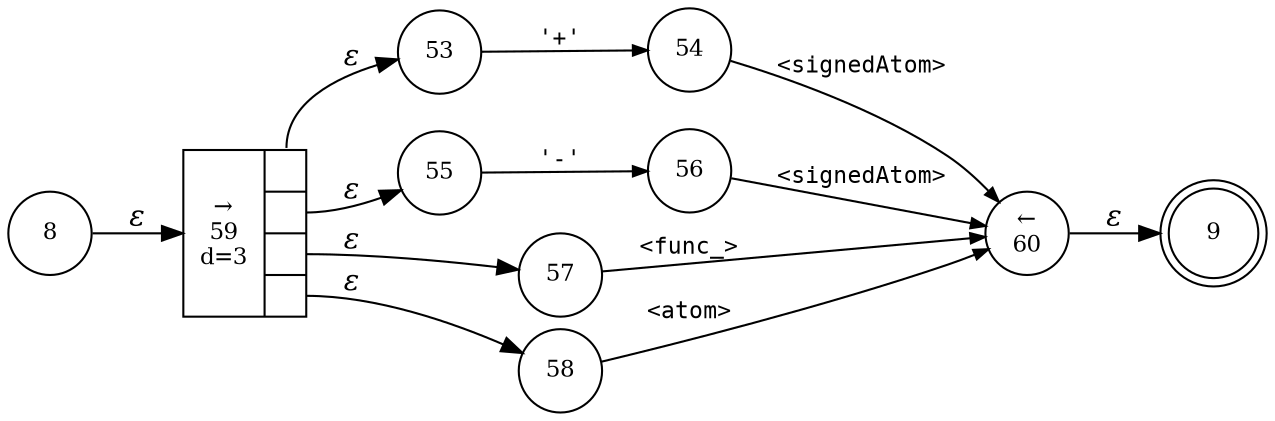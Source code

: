 digraph ATN {
rankdir=LR;
s9[fontsize=11, label="9", shape=doublecircle, fixedsize=true, width=.6];
s53[fontsize=11,label="53", shape=circle, fixedsize=true, width=.55, peripheries=1];
s54[fontsize=11,label="54", shape=circle, fixedsize=true, width=.55, peripheries=1];
s55[fontsize=11,label="55", shape=circle, fixedsize=true, width=.55, peripheries=1];
s8[fontsize=11,label="8", shape=circle, fixedsize=true, width=.55, peripheries=1];
s56[fontsize=11,label="56", shape=circle, fixedsize=true, width=.55, peripheries=1];
s57[fontsize=11,label="57", shape=circle, fixedsize=true, width=.55, peripheries=1];
s58[fontsize=11,label="58", shape=circle, fixedsize=true, width=.55, peripheries=1];
s59[fontsize=11,label="{&rarr;\n59\nd=3|{<p0>|<p1>|<p2>|<p3>}}", shape=record, fixedsize=false, peripheries=1];
s60[fontsize=11,label="&larr;\n60", shape=circle, fixedsize=true, width=.55, peripheries=1];
s8 -> s59 [fontname="Times-Italic", label="&epsilon;"];
s59:p0 -> s53 [fontname="Times-Italic", label="&epsilon;"];
s59:p1 -> s55 [fontname="Times-Italic", label="&epsilon;"];
s59:p2 -> s57 [fontname="Times-Italic", label="&epsilon;"];
s59:p3 -> s58 [fontname="Times-Italic", label="&epsilon;"];
s53 -> s54 [fontsize=11, fontname="Courier", arrowsize=.7, label = "'+'", arrowhead = normal];
s55 -> s56 [fontsize=11, fontname="Courier", arrowsize=.7, label = "'-'", arrowhead = normal];
s57 -> s60 [fontsize=11, fontname="Courier", arrowsize=.7, label = "<func_>", arrowhead = normal];
s58 -> s60 [fontsize=11, fontname="Courier", arrowsize=.7, label = "<atom>", arrowhead = normal];
s54 -> s60 [fontsize=11, fontname="Courier", arrowsize=.7, label = "<signedAtom>", arrowhead = normal];
s56 -> s60 [fontsize=11, fontname="Courier", arrowsize=.7, label = "<signedAtom>", arrowhead = normal];
s60 -> s9 [fontname="Times-Italic", label="&epsilon;"];
}